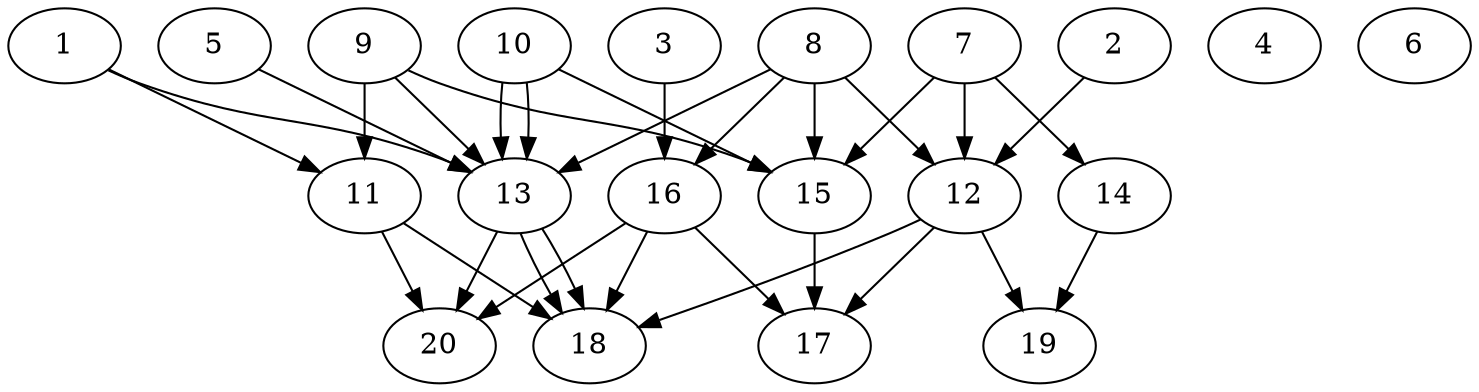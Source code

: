 // DAG automatically generated by daggen at Thu Oct  3 13:58:43 2019
// ./daggen --dot -n 20 --ccr 0.4 --fat 0.7 --regular 0.5 --density 0.7 --mindata 5242880 --maxdata 52428800 
digraph G {
  1 [size="84943360", alpha="0.14", expect_size="33977344"] 
  1 -> 11 [size ="33977344"]
  1 -> 13 [size ="33977344"]
  2 [size="116595200", alpha="0.08", expect_size="46638080"] 
  2 -> 12 [size ="46638080"]
  3 [size="108377600", alpha="0.10", expect_size="43351040"] 
  3 -> 16 [size ="43351040"]
  4 [size="40716800", alpha="0.17", expect_size="16286720"] 
  5 [size="127091200", alpha="0.04", expect_size="50836480"] 
  5 -> 13 [size ="50836480"]
  6 [size="33374720", alpha="0.17", expect_size="13349888"] 
  7 [size="107581440", alpha="0.14", expect_size="43032576"] 
  7 -> 12 [size ="43032576"]
  7 -> 14 [size ="43032576"]
  7 -> 15 [size ="43032576"]
  8 [size="26905600", alpha="0.19", expect_size="10762240"] 
  8 -> 12 [size ="10762240"]
  8 -> 13 [size ="10762240"]
  8 -> 15 [size ="10762240"]
  8 -> 16 [size ="10762240"]
  9 [size="19921920", alpha="0.08", expect_size="7968768"] 
  9 -> 11 [size ="7968768"]
  9 -> 13 [size ="7968768"]
  9 -> 15 [size ="7968768"]
  10 [size="16550400", alpha="0.16", expect_size="6620160"] 
  10 -> 13 [size ="6620160"]
  10 -> 13 [size ="6620160"]
  10 -> 15 [size ="6620160"]
  11 [size="90201600", alpha="0.17", expect_size="36080640"] 
  11 -> 18 [size ="36080640"]
  11 -> 20 [size ="36080640"]
  12 [size="52759040", alpha="0.07", expect_size="21103616"] 
  12 -> 17 [size ="21103616"]
  12 -> 18 [size ="21103616"]
  12 -> 19 [size ="21103616"]
  13 [size="99366400", alpha="0.20", expect_size="39746560"] 
  13 -> 18 [size ="39746560"]
  13 -> 18 [size ="39746560"]
  13 -> 20 [size ="39746560"]
  14 [size="38072320", alpha="0.06", expect_size="15228928"] 
  14 -> 19 [size ="15228928"]
  15 [size="18862080", alpha="0.07", expect_size="7544832"] 
  15 -> 17 [size ="7544832"]
  16 [size="41295360", alpha="0.17", expect_size="16518144"] 
  16 -> 17 [size ="16518144"]
  16 -> 18 [size ="16518144"]
  16 -> 20 [size ="16518144"]
  17 [size="24035840", alpha="0.04", expect_size="9614336"] 
  18 [size="106959360", alpha="0.18", expect_size="42783744"] 
  19 [size="102282240", alpha="0.01", expect_size="40912896"] 
  20 [size="34288640", alpha="0.00", expect_size="13715456"] 
}
